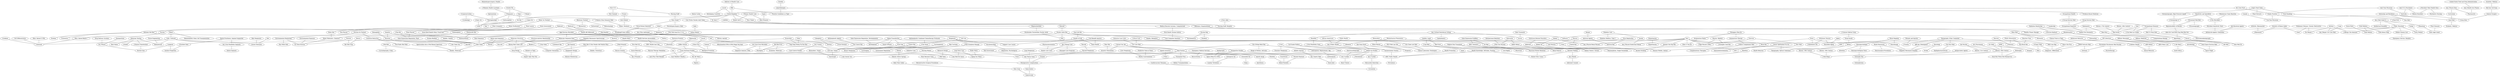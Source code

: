 strict graph layer1 {
	graph [name=layer1];
	node [label="\N"];
	166	[label=Switzerland,
		level=2,
		src_id=n891,
		weight=8.653449058532715];
	817	[label="Krankenpfl Soins Infirm",
		src_id=n4181,
		weight=7.259677410125732];
	166 -- 817	[level=2,
		weight=1969.0];
	128	[label=Internet,
		level=2,
		src_id=n136,
		weight=9.254623413085938];
	344	[label="Nucleic Acids Res",
		level=2,
		src_id=n2250,
		weight=7.999703407287598];
	128 -- 344	[level=2,
		weight=3840.0];
	579	[label="Am J Pharm Educ",
		src_id=n4687,
		weight=7.5195512771606445];
	1309	[label=Curriculum,
		src_id=n246,
		weight=6.981122016906738];
	579 -- 1309	[level=2,
		weight=936.0];
	149	[label=Pharmacists,
		level=2,
		src_id=n631,
		weight=8.858678817749023];
	579 -- 149	[level=2,
		weight=375.0];
	56	[label="Molecular Structure",
		level=1,
		src_id=n78,
		weight=11.206974029541016];
	877	[label="Bioorg Med Chem Lett",
		src_id=n2395,
		weight=7.259677410125732];
	56 -- 877	[level=2,
		weight=6426.0];
	162	[label="Org Lett",
		level=2,
		src_id=n1395,
		weight=8.858678817749023];
	56 -- 162	[level=2,
		weight=11060.0];
	1364	[label="J Am Chem Soc",
		src_id=n1688,
		weight=6.981122016906738];
	56 -- 1364	[level=1,
		weight=5626.0];
	2356	[label="J Org Chem",
		src_id=n1045,
		weight=6.676303386688232];
	56 -- 2356	[level=2,
		weight=7872.0];
	768	[label="Br J Gen Pract",
		src_id=n5610,
		weight=7.259677410125732];
	9	[label="United Kingdom",
		level=1,
		src_id=n30,
		weight=18.42411231994629];
	768 -- 9	[level=1,
		weight=1354.0];
	150	[label="Family Practice",
		level=2,
		src_id=n581,
		weight=8.858678817749023];
	768 -- 150	[level=1,
		weight=1886.0];
	6	[label="History, 19th Century",
		level=1,
		src_id=n13,
		weight=19.803306579589844];
	856	[label="J Med Biogr",
		src_id=n2947,
		weight=7.259677410125732];
	6 -- 856	[level=1,
		weight=672.0];
	260	[label="Wounds and Injuries",
		level=2,
		src_id=n363,
		weight=8.224958419799805];
	678	[label="J Trauma",
		src_id=n9483,
		weight=7.259677410125732];
	260 -- 678	[level=2,
		weight=1273.0];
	176	[label="Sensitivity and Specificity",
		level=2,
		src_id=n35,
		weight=8.653449058532715];
	1092	[label="J Clin Microbiol",
		src_id=n6318,
		weight=6.981122016906738];
	176 -- 1092	[level=1,
		weight=3916.0];
	271	[label="J Chromatogr A",
		level=2,
		src_id=n1821,
		weight=8.224958419799805];
	176 -- 271	[level=1,
		weight=3128.0];
	172	[label="Am J Orthod Dentofacial Orthop",
		level=2,
		src_id=n5558,
		weight=8.653449058532715];
	177	[label=Mandible,
		level=2,
		src_id=n327,
		weight=8.653449058532715];
	172 -- 177	[level=2,
		weight=937.0];
	3202	[label=Incisor,
		src_id=n611,
		weight=6.330445289611816];
	172 -- 3202	[level=2,
		weight=705.0];
	196	[label=Cephalometry,
		level=2,
		src_id=n824,
		weight=8.442500114440918];
	172 -- 196	[level=2,
		weight=1424.0];
	1908	[label="Radiation Monitoring",
		src_id=n4452,
		weight=6.676303386688232];
	274	[label="Radiat Prot Dosimetry",
		level=2,
		src_id=n1720,
		weight=8.224958419799805];
	1908 -- 274	[level=2,
		weight=2543.0];
	272	[label="J Environ Radioact",
		level=2,
		src_id=n1745,
		weight=8.224958419799805];
	1908 -- 272	[level=2,
		weight=1873.0];
	1201	[label=Motivation,
		src_id=n409,
		weight=6.981122016906738];
	779	[label="J Pers Soc Psychol",
		src_id=n5342,
		weight=7.259677410125732];
	1201 -- 779	[level=2,
		weight=473.0];
	1007	[label="Addict Behav",
		src_id=n8205,
		weight=6.981122016906738];
	1201 -- 1007	[level=2,
		weight=659.0];
	336	[label="J Med Primatol",
		level=2,
		src_id=n2774,
		weight=7.999703407287598];
	4564	[label="Macaca mulatta",
		src_id=n10367,
		weight=6.330445289611816];
	336 -- 4564	[level=2,
		weight=293.0];
	214	[label=Nanoparticles,
		level=2,
		src_id=n243,
		weight=8.442500114440918];
	155	[label="Int J Pharm",
		level=2,
		src_id=n3554,
		weight=8.858678817749023];
	214 -- 155	[level=2,
		weight=1861.0];
	197	[label="Polymerase Chain Reaction",
		level=2,
		src_id=n74,
		weight=8.442500114440918];
	197 -- 1092	[level=2,
		weight=3708.0];
	470	[label=Bioinformatics,
		src_id=n1882,
		weight=7.765247344970703];
	122	[label="Computational Biology",
		level=2,
		src_id=n211,
		weight=9.254623413085938];
	470 -- 122	[level=2,
		weight=3253.0];
	480	[label=Software,
		src_id=n131,
		weight=7.765247344970703];
	470 -- 480	[level=1,
		weight=7195.0];
	16	[label=Algorithms,
		level=1,
		src_id=n40,
		weight=16.603057861328125];
	470 -- 16	[level=1,
		weight=6236.0];
	193	[label="Interpersonal Relations",
		level=2,
		src_id=n101,
		weight=8.653449058532715];
	193 -- 779	[level=2,
		weight=667.0];
	294	[label="Nursing Homes",
		src_id=n628,
		weight=7.999703407287598];
	531	[label="J Am Geriatr Soc",
		src_id=n7243,
		weight=7.5195512771606445];
	294 -- 531	[level=2,
		weight=798.0];
	1654	[label="J Am Med Dir Assoc",
		src_id=n6826,
		weight=6.676303386688232];
	294 -- 1654	[level=2,
		weight=1276.0];
	114	[label="Int J Syst Evol Microbiol",
		level=2,
		src_id=n1140,
		weight=9.44636344909668];
	717	[label="Sequence Analysis, DNA",
		src_id=n75,
		weight=7.259677410125732];
	114 -- 717	[level=2,
		weight=7631.0];
	29	[label=Phylogeny,
		level=1,
		src_id=n36,
		weight=13.535272598266602];
	114 -- 29	[level=2,
		weight=9399.0];
	107	[label="Intensive Care Units",
		level=2,
		src_id=n510,
		weight=9.44636344909668];
	242	[label="Crit Care Med",
		level=2,
		src_id=n6241,
		weight=8.224958419799805];
	107 -- 242	[level=2,
		weight=3295.0];
	189	[label=Depression,
		level=2,
		src_id=n150,
		weight=8.653449058532715];
	377	[label="J Affect Disord",
		src_id=n8243,
		weight=7.765247344970703];
	189 -- 377	[level=2,
		weight=1987.0];
	795	[label="Am Psychol",
		src_id=n4683,
		weight=7.259677410125732];
	132	[label="History, 21st Century",
		level=2,
		src_id=n53,
		weight=9.058882713317871];
	795 -- 132	[level=2,
		weight=481.0];
	1	[label="History, 20th Century",
		level=1,
		src_id=n4,
		weight=50.0];
	795 -- 1	[level=2,
		weight=624.0];
	186	[label="Structure-Activity Relationship",
		level=2,
		src_id=n186,
		weight=8.653449058532715];
	186 -- 877	[level=2,
		weight=11433.0];
	3061	[label=Coleoptera,
		src_id=n6750,
		weight=6.330445289611816];
	221	[label=Zootaxa,
		level=2,
		src_id=n2081,
		weight=8.442500114440918];
	3061 -- 221	[level=2,
		weight=1586.0];
	217	[label="J Econ Entomol",
		level=2,
		src_id=n2218,
		weight=8.442500114440918];
	3061 -- 217	[level=2,
		weight=901.0];
	862	[label=Chemosphere,
		src_id=n2775,
		weight=7.259677410125732];
	1971	[label=Soil,
		src_id=n396,
		weight=6.676303386688232];
	862 -- 1971	[level=1,
		weight=2307.0];
	99	[label="Water Pollutants, Chemical",
		level=1,
		src_id=n352,
		weight=9.634492874145508];
	862 -- 99	[level=1,
		weight=6519.0];
	2950	[label="Int J Cancer",
		src_id=n7225,
		weight=6.330445289611816];
	171	[label="Case-Control Studies",
		level=2,
		src_id=n61,
		weight=8.653449058532715];
	2950 -- 171	[level=2,
		weight=1579.0];
	24	[label="Cell Line, Tumor",
		level=1,
		src_id=n32,
		weight=14.117291450500488];
	2950 -- 24	[level=2,
		weight=2170.0];
	266	[label=Herpes,
		level=2,
		src_id=n3002,
		weight=8.224958419799805];
	601	[label="Antiviral Agents",
		src_id=n385,
		weight=7.5195512771606445];
	266 -- 601	[level=2,
		weight=67.0];
	38	[label=Infant,
		level=1,
		src_id=n11,
		weight=12.939277648925781];
	236	[label=Vaccine,
		level=2,
		src_id=n7352,
		weight=8.224958419799805];
	38 -- 236	[level=1,
		weight=2754.0];
	3169	[label="Indian Pediatr",
		src_id=n6229,
		weight=6.330445289611816];
	38 -- 3169	[level=1,
		weight=1504.0];
	726	[label=Pediatrics,
		src_id=n7190,
		weight=7.259677410125732];
	38 -- 726	[level=1,
		weight=4976.0];
	246	[label="Plant Diseases",
		level=2,
		src_id=n556,
		weight=8.224958419799805];
	165	[label="Theor Appl Genet",
		level=2,
		src_id=n1043,
		weight=8.858678817749023];
	246 -- 165	[level=2,
		weight=1148.0];
	2568	[label=JAMA,
		src_id=n8973,
		weight=6.330445289611816];
	3078	[label=Risk,
		src_id=n6688,
		weight=6.330445289611816];
	2568 -- 3078	[level=1,
		weight=1474.0];
	2568 -- 1	[level=1,
		weight=865.0];
	919	[label="Environ Sci Technol",
		src_id=n1628,
		weight=7.259677410125732];
	904	[label="Oxidation-Reduction",
		src_id=n192,
		weight=7.259677410125732];
	919 -- 904	[level=1,
		weight=2786.0];
	79	[label="Environmental Monitoring",
		level=1,
		src_id=n155,
		weight=10.356795310974121];
	919 -- 79	[level=1,
		weight=5769.0];
	1473	[label=Lancet,
		src_id=n8915,
		weight=6.676303386688232];
	85	[label="Developing Countries",
		level=1,
		src_id=n151,
		weight=10.18026351928711];
	1473 -- 85	[level=1,
		weight=1715.0];
	1473 -- 9	[level=1,
		weight=2297.0];
	429	[label="Am J Med Genet A",
		src_id=n4002,
		weight=7.765247344970703];
	4	[label="Child, Preschool",
		level=1,
		src_id=n3,
		weight=27.205480575561523];
	429 -- 4	[level=2,
		weight=2304.0];
	195	[label="Intellectual Disability",
		level=2,
		src_id=n832,
		weight=8.442500114440918];
	429 -- 195	[level=2,
		weight=964.0];
	939	[label=Phenotype,
		src_id=n112,
		weight=7.259677410125732];
	429 -- 939	[level=2,
		weight=2482.0];
	254	[label="United States Food and Drug Administration",
		level=2,
		src_id=n438,
		weight=8.224958419799805];
	400	[label="Am J Health Syst Pharm",
		src_id=n6590,
		weight=7.765247344970703];
	254 -- 400	[level=2,
		weight=490.0];
	4320	[label="Dental Prosthesis, Implant-Supported",
		src_id=n1351,
		weight=6.330445289611816];
	328	[label="J Prosthet Dent",
		src_id=n3481,
		weight=7.999703407287598];
	4320 -- 328	[level=2,
		weight=742.0];
	1873	[label="Int J Oral Maxillofac Implants",
		src_id=n4799,
		weight=6.676303386688232];
	4320 -- 1873	[level=2,
		weight=834.0];
	138	[label="J AHIMA",
		level=2,
		src_id=n1802,
		weight=9.058882713317871];
	308	[label="Medical Records Systems, Computerized",
		level=2,
		src_id=n539,
		weight=7.999703407287598];
	138 -- 308	[level=2,
		weight=499.0];
	499	[label="Plast Reconstr Surg",
		src_id=n8890,
		weight=7.5195512771606445];
	32	[label="Postoperative Complications",
		level=1,
		src_id=n31,
		weight=13.23914909362793];
	499 -- 32	[level=2,
		weight=1942.0];
	119	[label="Reconstructive Surgical Procedures",
		level=2,
		src_id=n469,
		weight=9.254623413085938];
	499 -- 119	[level=2,
		weight=3389.0];
	142	[label=Ecosystem,
		level=2,
		src_id=n132,
		weight=9.058882713317871];
	142 -- 221	[level=2,
		weight=2665.0];
	928	[label="Ying Yong Sheng Tai Xue Bao",
		src_id=n1297,
		weight=7.259677410125732];
	142 -- 928	[level=1,
		weight=2855.0];
	1192	[label=Science,
		src_id=n4138,
		weight=6.981122016906738];
	142 -- 1192	[level=1,
		weight=2171.0];
	1043	[label="Virus Replication",
		src_id=n734,
		weight=6.981122016906738];
	2017	[label="Antiviral Res",
		src_id=n3584,
		weight=6.676303386688232];
	1043 -- 2017	[level=2,
		weight=989.0];
	213	[label="J Virol",
		level=2,
		src_id=n2750,
		weight=8.442500114440918];
	1043 -- 213	[level=2,
		weight=6058.0];
	49	[label="Antineoplastic Agents",
		level=1,
		src_id=n33,
		weight=12.171123504638672];
	2867	[label="Clin Cancer Res",
		src_id=n7537,
		weight=6.330445289611816];
	49 -- 2867	[level=1,
		weight=3135.0];
	2483	[label=Posture,
		src_id=n937,
		weight=6.330445289611816];
	239	[label="J Vestib Res",
		level=2,
		src_id=n6511,
		weight=8.224958419799805];
	2483 -- 239	[level=2,
		weight=105.0];
	401	[label="Gait Posture",
		src_id=n6564,
		weight=7.765247344970703];
	2483 -- 401	[level=2,
		weight=607.0];
	230	[label="Photosynth Res",
		level=2,
		src_id=n984,
		weight=8.224958419799805];
	2508	[label=Photosynthesis,
		src_id=n924,
		weight=6.330445289611816];
	230 -- 2508	[level=2,
		weight=800.0];
	174	[label="J Acoust Soc Am",
		level=2,
		src_id=n4155,
		weight=8.653449058532715];
	11	[label="Time Factors",
		level=1,
		src_id=n1,
		weight=17.26291275024414];
	174 -- 11	[level=2,
		weight=2936.0];
	2479	[label="Speech Acoustics",
		src_id=n9388,
		weight=6.330445289611816];
	174 -- 2479	[level=2,
		weight=1356.0];
	1534	[label="Acoustic Stimulation",
		src_id=n818,
		weight=6.676303386688232];
	174 -- 1534	[level=2,
		weight=2297.0];
	7	[label="HIV Infections",
		level=1,
		src_id=n60,
		weight=19.181428909301758];
	527	[label=AIDS,
		src_id=n7398,
		weight=7.5195512771606445];
	7 -- 527	[level=1,
		weight=7241.0];
	2727	[label="S Afr Med J",
		src_id=n8149,
		weight=6.330445289611816];
	7 -- 2727	[level=2,
		weight=639.0];
	397	[label="AIDS Behav",
		src_id=n6630,
		weight=7.765247344970703];
	7 -- 397	[level=2,
		weight=3147.0];
	261	[label="AIDS Policy Law",
		level=2,
		src_id=n3615,
		weight=8.224958419799805];
	7 -- 261	[level=2,
		weight=1835.0];
	1474	[label="N Engl J Med",
		src_id=n8906,
		weight=6.676303386688232];
	1474 -- 3078	[level=1,
		weight=823.0];
	15	[label="Diagnosis, Differential",
		level=1,
		src_id=n12,
		weight=16.735944747924805];
	1474 -- 15	[level=1,
		weight=1415.0];
	12	[label="Tomography, X-Ray Computed",
		level=1,
		src_id=n15,
		weight=16.868362426757812];
	416	[label="Clin Nucl Med",
		src_id=n5467,
		weight=7.765247344970703];
	12 -- 416	[level=1,
		weight=2274.0];
	1619	[label="AJR Am J Roentgenol",
		src_id=n7280,
		weight=6.676303386688232];
	12 -- 1619	[level=1,
		weight=4296.0];
	1544	[label="BMJ Case Rep",
		src_id=n7961,
		weight=6.676303386688232];
	12 -- 1544	[level=1,
		weight=3057.0];
	12 -- 678	[level=2,
		weight=868.0];
	253	[label="Dent Traumatol",
		level=2,
		src_id=n4494,
		weight=8.224958419799805];
	253 -- 3202	[level=2,
		weight=493.0];
	1269	[label=Medicaid,
		src_id=n302,
		weight=6.981122016906738];
	403	[label="Health Aff (Millwood)",
		src_id=n6406,
		weight=7.765247344970703];
	1269 -- 403	[level=1,
		weight=628.0];
	1308	[label="Issue Brief Health Policy Track Serv",
		src_id=n2476,
		weight=6.981122016906738];
	1269 -- 1308	[level=1,
		weight=242.0];
	1096	[label="Am J Phys Anthropol",
		src_id=n6277,
		weight=6.981122016906738];
	691	[label=Fossils,
		src_id=n900,
		weight=7.259677410125732];
	1096 -- 691	[level=2,
		weight=475.0];
	159	[label="History, Ancient",
		level=2,
		src_id=n244,
		weight=8.858678817749023];
	1096 -- 159	[level=2,
		weight=434.0];
	2	[label=Rats,
		level=1,
		src_id=n2,
		weight=43.341182708740234];
	492	[label="PLoS One",
		src_id=n9427,
		weight=7.5195512771606445];
	2 -- 492	[level=1,
		weight=9825.0];
	1089	[label=Hypertension,
		src_id=n6367,
		weight=6.981122016906738];
	2 -- 1089	[level=1,
		weight=1907.0];
	850	[label="Am J Physiol Renal Physiol",
		src_id=n3135,
		weight=7.259677410125732];
	2 -- 850	[level=1,
		weight=2203.0];
	3130	[label="Zhen Ci Yan Jiu",
		src_id=n6436,
		weight=6.330445289611816];
	2 -- 3130	[level=2,
		weight=573.0];
	707	[label="Alcohol Clin Exp Res",
		src_id=n8222,
		weight=7.259677410125732];
	2 -- 707	[level=1,
		weight=1091.0];
	415	[label="J Appl Physiol (1985)",
		src_id=n5539,
		weight=7.765247344970703];
	2 -- 415	[level=1,
		weight=1860.0];
	819	[label="Brain Res",
		src_id=n4149,
		weight=7.259677410125732];
	2 -- 819	[level=1,
		weight=9057.0];
	3575	[label="Am J Physiol Endocrinol Metab",
		src_id=n4470,
		weight=6.330445289611816];
	2 -- 3575	[level=1,
		weight=1639.0];
	317	[label="J Neurosci",
		src_id=n4188,
		weight=7.999703407287598];
	2 -- 317	[level=1,
		weight=8072.0];
	69	[label="Materials Testing",
		level=1,
		src_id=n218,
		weight=10.702925682067871];
	190	[label="Dent Mater",
		level=2,
		src_id=n1275,
		weight=8.653449058532715];
	69 -- 190	[level=2,
		weight=1965.0];
	665	[label="J Nanosci Nanotechnol",
		src_id=n1459,
		weight=7.5195512771606445];
	69 -- 665	[level=2,
		weight=2263.0];
	152	[label="J Endod",
		level=2,
		src_id=n4160,
		weight=8.858678817749023];
	69 -- 152	[level=2,
		weight=753.0];
	436	[label=Biomaterials,
		src_id=n3577,
		weight=7.765247344970703];
	69 -- 436	[level=1,
		weight=3037.0];
	1993	[label="Nurs N Z",
		src_id=n3764,
		weight=6.676303386688232];
	2075	[label="Nursing Staff",
		src_id=n310,
		weight=6.676303386688232];
	1993 -- 2075	[level=2,
		weight=522.0];
	362	[label="New Zealand",
		level=2,
		src_id=n1098,
		weight=7.999703407287598];
	1993 -- 362	[level=2,
		weight=2819.0];
	211	[label=Skin,
		level=2,
		src_id=n299,
		weight=8.442500114440918];
	562	[label="J Invest Dermatol",
		src_id=n5434,
		weight=7.5195512771606445];
	211 -- 562	[level=2,
		weight=1808.0];
	335	[label="J Hum Evol",
		src_id=n2777,
		weight=7.999703407287598];
	691 -- 335	[level=2,
		weight=1184.0];
	751	[label="Internship and Residency",
		src_id=n635,
		weight=7.259677410125732];
	255	[label="Acad Med",
		level=2,
		src_id=n4242,
		weight=8.224958419799805];
	751 -- 255	[level=2,
		weight=1379.0];
	3501	[label="Fam Med",
		src_id=n4771,
		weight=6.330445289611816];
	751 -- 3501	[level=2,
		weight=915.0];
	1727	[label="J Surg Educ",
		src_id=n6075,
		weight=6.676303386688232];
	751 -- 1727	[level=2,
		weight=1102.0];
	2867 -- 24	[level=1,
		weight=3793.0];
	164	[label="Muscle, Skeletal",
		level=2,
		src_id=n120,
		weight=8.858678817749023];
	164 -- 415	[level=2,
		weight=2960.0];
	205	[label="J Strength Cond Res",
		level=2,
		src_id=n4297,
		weight=8.442500114440918];
	164 -- 205	[level=2,
		weight=2004.0];
	191	[label="Surface Properties",
		level=2,
		src_id=n124,
		weight=8.653449058532715];
	328 -- 191	[level=2,
		weight=990.0];
	23	[label=France,
		level=1,
		src_id=n85,
		weight=14.260826110839844];
	3102	[label="Arch Pediatr",
		src_id=n6569,
		weight=6.330445289611816];
	23 -- 3102	[level=1,
		weight=1185.0];
	546	[label="Invest Ophthalmol Vis Sci",
		src_id=n6348,
		weight=7.5195512771606445];
	430	[label="Tomography, Optical Coherence",
		src_id=n395,
		weight=7.765247344970703];
	546 -- 430	[level=1,
		weight=2093.0];
	59	[label="Disease Models, Animal",
		level=1,
		src_id=n23,
		weight=11.206974029541016];
	546 -- 59	[level=1,
		weight=2308.0];
	2390	[label="Orv Hetil",
		src_id=n9908,
		weight=6.330445289611816];
	182	[label=Hungary,
		level=2,
		src_id=n2567,
		weight=8.653449058532715];
	2390 -- 182	[level=2,
		weight=2258.0];
	2390 -- 1	[level=2,
		weight=742.0];
	601 -- 2017	[level=2,
		weight=1668.0];
	347	[label="Plant Leaves",
		src_id=n219,
		weight=7.999703407287598];
	366	[label="Plant Physiol",
		src_id=n1048,
		weight=7.999703407287598];
	347 -- 366	[level=2,
		weight=1761.0];
	229	[label="Tree Physiol",
		level=2,
		src_id=n987,
		weight=8.224958419799805];
	347 -- 229	[level=2,
		weight=1163.0];
	95	[label="Biomechanical Phenomena",
		level=1,
		src_id=n117,
		weight=9.819337844848633];
	563	[label="J Biomech",
		src_id=n5346,
		weight=7.5195512771606445];
	95 -- 563	[level=1,
		weight=3585.0];
	95 -- 401	[level=2,
		weight=2154.0];
	17	[label=Brain,
		level=1,
		src_id=n14,
		weight=16.469690322875977];
	402	[label=Neuroimage,
		src_id=n6542,
		weight=7.765247344970703];
	17 -- 402	[level=1,
		weight=6791.0];
	17 -- 819	[level=1,
		weight=3505.0];
	553	[label="J Alzheimers Dis",
		src_id=n5766,
		weight=7.5195512771606445];
	17 -- 553	[level=1,
		weight=1581.0];
	1000	[label="Nephrol Dial Transplant",
		src_id=n8321,
		weight=6.981122016906738];
	100	[label="Kidney Failure, Chronic",
		level=2,
		src_id=n328,
		weight=9.634492874145508];
	1000 -- 100	[level=1,
		weight=2967.0];
	62	[label="Renal Dialysis",
		level=1,
		src_id=n355,
		weight=11.040809631347656];
	1000 -- 62	[level=1,
		weight=2761.0];
	3099	[label="J Psychiatr Ment Health Nurs",
		src_id=n6586,
		weight=6.330445289611816];
	249	[label="Psychiatric Nursing",
		level=2,
		src_id=n5067,
		weight=8.224958419799805];
	3099 -- 249	[level=2,
		weight=860.0];
	36	[label="Mental Disorders",
		level=1,
		src_id=n66,
		weight=12.939277648925781];
	3099 -- 36	[level=2,
		weight=680.0];
	1004	[label="Psychother Psychosom Med Psychol",
		src_id=n8250,
		weight=6.981122016906738];
	256	[label=Psychotherapy,
		level=2,
		src_id=n424,
		weight=8.224958419799805];
	1004 -- 256	[level=2,
		weight=355.0];
	18	[label=Germany,
		level=1,
		src_id=n68,
		weight=15.795331001281738];
	1004 -- 18	[level=2,
		weight=415.0];
	233	[label=Thyroid,
		level=2,
		src_id=n8380,
		weight=8.224958419799805];
	1055	[label="Thyroid Neoplasms",
		src_id=n703,
		weight=6.981122016906738];
	233 -- 1055	[level=2,
		weight=1777.0];
	226	[label="Predictive Value of Tests",
		level=2,
		src_id=n146,
		weight=8.442500114440918];
	694	[label="World J Gastroenterol",
		src_id=n8731,
		weight=7.259677410125732];
	226 -- 694	[level=2,
		weight=1827.0];
	268	[label="Reaction Time",
		level=2,
		src_id=n216,
		weight=8.224958419799805];
	561	[label="Exp Brain Res",
		src_id=n5435,
		weight=7.5195512771606445];
	268 -- 561	[level=2,
		weight=1950.0];
	330	[label="Occupational Health",
		level=2,
		src_id=n329,
		weight=7.999703407287598];
	992	[label="J Occup Environ Med",
		src_id=n8466,
		weight=6.981122016906738];
	330 -- 992	[level=2,
		weight=784.0];
	904 -- 1364	[level=1,
		weight=2865.0];
	209	[label="Free Radic Biol Med",
		level=2,
		src_id=n3619,
		weight=8.442500114440918];
	904 -- 209	[level=2,
		weight=1960.0];
	577	[label="Ultrasound Med Biol",
		src_id=n4702,
		weight=7.5195512771606445];
	156	[label=Ultrasonography,
		level=2,
		src_id=n289,
		weight=8.858678817749023];
	577 -- 156	[level=2,
		weight=1794.0];
	102	[label="Reproducibility of Results",
		level=2,
		src_id=n21,
		weight=9.634492874145508];
	577 -- 102	[level=2,
		weight=1294.0];
	35	[label=China,
		level=1,
		src_id=n98,
		weight=12.939277648925781];
	35 -- 928	[level=1,
		weight=3774.0];
	979	[label=Cryopreservation,
		src_id=n875,
		weight=6.981122016906738];
	327	[label=Cryobiology,
		level=2,
		src_id=n3522,
		weight=7.999703407287598];
	979 -- 327	[level=2,
		weight=1231.0];
	137	[label=Theriogenology,
		level=2,
		src_id=n2258,
		weight=9.058882713317871];
	979 -- 137	[level=2,
		weight=1063.0];
	10	[label=Neoplasms,
		level=1,
		src_id=n18,
		weight=17.782978057861328];
	2697	[label="J Pain Symptom Manage",
		src_id=n8307,
		weight=6.330445289611816];
	10 -- 2697	[level=2,
		weight=1215.0];
	1593	[label=Psychooncology,
		src_id=n7487,
		weight=6.676303386688232];
	10 -- 1593	[level=2,
		weight=1445.0];
	2541	[label="Support Care Cancer",
		src_id=n9110,
		weight=6.330445289611816];
	10 -- 2541	[level=2,
		weight=2432.0];
	720	[label="J Clin Oncol",
		src_id=n7344,
		weight=7.259677410125732];
	10 -- 720	[level=1,
		weight=2542.0];
	442	[label="Photic Stimulation",
		src_id=n324,
		weight=7.765247344970703];
	442 -- 561	[level=2,
		weight=1976.0];
	442 -- 317	[level=2,
		weight=2919.0];
	313	[label="Flow Cytometry",
		level=2,
		src_id=n453,
		weight=7.999703407287598];
	434	[label="Methods Mol Biol",
		src_id=n3707,
		weight=7.765247344970703];
	313 -- 434	[level=2,
		weight=1794.0];
	296	[label="Dental Implants",
		level=2,
		src_id=n620,
		weight=7.999703407287598];
	1873 -- 296	[level=2,
		weight=1656.0];
	345	[label="MLO Med Lab Obs",
		level=2,
		src_id=n2204,
		weight=7.999703407287598];
	1211	[label="Clinical Laboratory Techniques",
		src_id=n3876,
		weight=6.981122016906738];
	345 -- 1211	[level=2,
		weight=198.0];
	111	[label=Medicare,
		level=2,
		src_id=n185,
		weight=9.44636344909668];
	111 -- 403	[level=2,
		weight=754.0];
	140	[label="Mod Healthc",
		level=2,
		src_id=n1709,
		weight=9.058882713317871];
	111 -- 140	[level=2,
		weight=855.0];
	77	[label=Hypertension,
		level=1,
		src_id=n181,
		weight=10.356795310974121];
	77 -- 1089	[level=1,
		weight=4303.0];
	340	[label="Magnetic Resonance Spectroscopy",
		src_id=n250,
		weight=7.999703407287598];
	275	[label="Carbohydr Res",
		level=2,
		src_id=n1684,
		weight=8.224958419799805];
	340 -- 275	[level=2,
		weight=1595.0];
	340 -- 2356	[level=2,
		weight=2879.0];
	198	[label="Health Services Accessibility",
		level=2,
		src_id=n71,
		weight=8.442500114440918];
	403 -- 198	[level=1,
		weight=710.0];
	163	[label="Health Policy",
		level=2,
		src_id=n125,
		weight=8.858678817749023];
	403 -- 163	[level=2,
		weight=630.0];
	167	[label="Cost-Benefit Analysis",
		level=2,
		src_id=n813,
		weight=8.653449058532715];
	1485	[label="Value Health",
		src_id=n8732,
		weight=6.676303386688232];
	167 -- 1485	[level=2,
		weight=886.0];
	572	[label=Pharmacoeconomics,
		src_id=n4865,
		weight=7.5195512771606445];
	167 -- 572	[level=2,
		weight=1061.0];
	468	[label=Langmuir,
		src_id=n1899,
		weight=7.765247344970703];
	468 -- 191	[level=2,
		weight=5512.0];
	879	[label="Particle Size",
		src_id=n239,
		weight=7.259677410125732];
	468 -- 879	[level=2,
		weight=2523.0];
	970	[label="J Oral Maxillofac Surg",
		src_id=n9031,
		weight=6.981122016906738];
	177 -- 970	[level=2,
		weight=1307.0];
	231	[label="Athletic Injuries",
		level=2,
		src_id=n961,
		weight=8.224958419799805];
	1623	[label="Am J Sports Med",
		src_id=n7263,
		weight=6.676303386688232];
	231 -- 1623	[level=2,
		weight=980.0];
	265	[label="Social Work",
		level=2,
		src_id=n3088,
		weight=8.224958419799805];
	1798	[label="Child Welfare",
		src_id=n5399,
		weight=6.676303386688232];
	265 -- 1798	[level=2,
		weight=214.0];
	406	[label="Health Knowledge, Attitudes, Practice",
		src_id=n62,
		weight=7.765247344970703];
	522	[label="BMC Public Health",
		src_id=n7819,
		weight=7.5195512771606445];
	406 -- 522	[level=2,
		weight=1144.0];
	240	[label="Patient Educ Couns",
		level=2,
		src_id=n6414,
		weight=8.224958419799805];
	406 -- 240	[level=2,
		weight=1052.0];
	109	[label="Critical Care",
		level=2,
		src_id=n402,
		weight=9.44636344909668];
	109 -- 242	[level=2,
		weight=2334.0];
	168	[label=Politics,
		level=2,
		src_id=n76,
		weight=8.653449058532715];
	140 -- 168	[level=2,
		weight=1109.0];
	68	[label="Biological Evolution",
		level=1,
		src_id=n111,
		weight=10.872832298278809];
	335 -- 68	[level=2,
		weight=638.0];
	120	[label="Liability, Legal",
		level=2,
		src_id=n344,
		weight=9.254623413085938];
	615	[label="Med Econ",
		src_id=n3443,
		weight=7.5195512771606445];
	120 -- 615	[level=2,
		weight=246.0];
	3798	[label="J Leg Med",
		src_id=n3570,
		weight=6.330445289611816];
	120 -- 3798	[level=2,
		weight=55.0];
	61	[label=Biomarkers,
		level=1,
		src_id=n41,
		weight=11.040809631347656];
	1579	[label="Clin Chem Lab Med",
		src_id=n7611,
		weight=6.676303386688232];
	61 -- 1579	[level=2,
		weight=733.0];
	1094	[label="Nihon Rinsho",
		src_id=n6303,
		weight=6.981122016906738];
	61 -- 1094	[level=1,
		weight=1347.0];
	3338	[label=Carcinogenesis,
		src_id=n5497,
		weight=6.330445289611816];
	3338 -- 24	[level=1,
		weight=1021.0];
	2074	[label=Carcinogens,
		src_id=n3103,
		weight=6.676303386688232];
	3338 -- 2074	[level=1,
		weight=511.0];
	65	[label="Substance-Related Disorders",
		level=1,
		src_id=n203,
		weight=10.872832298278809];
	1456	[label=Addiction,
		src_id=n9111,
		weight=6.676303386688232];
	65 -- 1456	[level=1,
		weight=1296.0];
	1617	[label="Minn Med",
		src_id=n7304,
		weight=6.676303386688232];
	2348	[label=Minnesota,
		src_id=n10589,
		weight=6.676303386688232];
	1617 -- 2348	[level=2,
		weight=2139.0];
	215	[label=Forecasting,
		level=2,
		src_id=n238,
		weight=8.442500114440918];
	1617 -- 215	[level=2,
		weight=306.0];
	1276	[label="Brain Mapping",
		src_id=n295,
		weight=6.981122016906738];
	1276 -- 402	[level=1,
		weight=6472.0];
	1140	[label=Neuropsychologia,
		src_id=n5351,
		weight=6.981122016906738];
	1276 -- 1140	[level=1,
		weight=1847.0];
	5	[label="Signal Transduction",
		level=1,
		src_id=n9,
		weight=23.733434677124023];
	5 -- 492	[level=1,
		weight=10614.0];
	220	[label="Small GTPases",
		level=2,
		src_id=n2146,
		weight=8.442500114440918];
	5 -- 220	[level=2,
		weight=100.0];
	1723	[label="Sci Rep",
		src_id=n6131,
		weight=6.676303386688232];
	5 -- 1723	[level=1,
		weight=4485.0];
	110	[label="J Biol Chem",
		level=2,
		src_id=n2216,
		weight=9.44636344909668];
	5 -- 110	[level=1,
		weight=11256.0];
	435	[label=Development,
		src_id=n3614,
		weight=7.765247344970703];
	5 -- 435	[level=2,
		weight=2903.0];
	3985	[label=Seasons,
		src_id=n273,
		weight=6.330445289611816];
	630	[label="Rev Biol Trop",
		src_id=n2808,
		weight=7.5195512771606445];
	3985 -- 630	[level=2,
		weight=560.0];
	631	[label="Sci Total Environ",
		src_id=n2776,
		weight=7.5195512771606445];
	3985 -- 631	[level=2,
		weight=1328.0];
	108	[label="Patents as Topic",
		level=2,
		src_id=n445,
		weight=9.44636344909668];
	4198	[label="Expert Opin Ther Pat",
		src_id=n1849,
		weight=6.330445289611816];
	108 -- 4198	[level=2,
		weight=1004.0];
	157	[label="Risk Assessment",
		level=2,
		src_id=n27,
		weight=8.858678817749023];
	389	[label="Ann Thorac Surg",
		src_id=n7096,
		weight=7.765247344970703];
	157 -- 389	[level=2,
		weight=2383.0];
	178	[label="Nurs Stand",
		level=2,
		src_id=n2919,
		weight=8.653449058532715];
	2075 -- 178	[level=2,
		weight=1233.0];
	117	[label=Mexico,
		level=2,
		src_id=n591,
		weight=9.254623413085938];
	117 -- 630	[level=2,
		weight=433.0];
	160	[label="Alzheimer Disease",
		level=2,
		src_id=n202,
		weight=8.858678817749023];
	1695	[label="Neurobiol Aging",
		src_id=n6384,
		weight=6.676303386688232];
	160 -- 1695	[level=1,
		weight=2013.0];
	160 -- 553	[level=1,
		weight=4120.0];
	244	[label=Sweden,
		level=2,
		src_id=n619,
		weight=8.224958419799805];
	1539	[label=Lakartidningen,
		src_id=n8076,
		weight=6.676303386688232];
	244 -- 1539	[level=2,
		weight=3845.0];
	1579 -- 1211	[level=2,
		weight=422.0];
	70	[label=Italy,
		level=1,
		src_id=n214,
		weight=10.702925682067871];
	3265	[label="G Ital Med Lav Ergon",
		src_id=n5745,
		weight=6.330445289611816];
	70 -- 3265	[level=1,
		weight=815.0];
	346	[label="Med Secoli",
		src_id=n2190,
		weight=7.999703407287598];
	70 -- 346	[level=1,
		weight=267.0];
	47	[label=Aging,
		level=1,
		src_id=n160,
		weight=12.327047348022461];
	47 -- 1695	[level=1,
		weight=1801.0];
	498	[label="J Urol",
		src_id=n8942,
		weight=7.5195512771606445];
	13	[label="Follow-Up Studies",
		level=1,
		src_id=n8,
		weight=16.735944747924805];
	498 -- 13	[level=1,
		weight=2081.0];
	37	[label="Prostatic Neoplasms",
		level=1,
		src_id=n206,
		weight=12.939277648925781];
	498 -- 37	[level=1,
		weight=3760.0];
	582	[label="J Nurs Adm",
		src_id=n4642,
		weight=7.5195512771606445];
	112	[label=Leadership,
		level=2,
		src_id=n182,
		weight=9.44636344909668];
	582 -- 112	[level=2,
		weight=616.0];
	918	[label="Nursing Staff, Hospital",
		src_id=n164,
		weight=7.259677410125732];
	582 -- 918	[level=2,
		weight=873.0];
	158	[label="Dental Caries",
		level=2,
		src_id=n268,
		weight=8.858678817749023];
	293	[label="Br Dent J",
		src_id=n6329,
		weight=7.999703407287598];
	158 -- 293	[level=2,
		weight=516.0];
	31	[label=Prognosis,
		level=1,
		src_id=n10,
		weight=13.38766098022461];
	1094 -- 31	[level=1,
		weight=1667.0];
	28	[label=Japan,
		level=1,
		src_id=n93,
		weight=13.827909469604492];
	1094 -- 28	[level=1,
		weight=1327.0];
	4079	[label="Mol Biol Evol",
		src_id=n2345,
		weight=6.330445289611816];
	342	[label="Evolution, Molecular",
		level=2,
		src_id=n232,
		weight=7.999703407287598];
	4079 -- 342	[level=2,
		weight=3149.0];
	4079 -- 29	[level=2,
		weight=2643.0];
	2386	[label=Surgery,
		src_id=n9915,
		weight=6.330445289611816];
	1055 -- 2386	[level=2,
		weight=440.0];
	22	[label="Anti-Bacterial Agents",
		level=1,
		src_id=n46,
		weight=14.4036226272583];
	309	[label="Antimicrob Agents Chemother",
		src_id=n5371,
		weight=7.999703407287598];
	22 -- 309	[level=1,
		weight=6851.0];
	170	[label="Protein Binding",
		level=2,
		src_id=n65,
		weight=8.653449058532715];
	170 -- 110	[level=2,
		weight=18283.0];
	86	[label="Women&apos;&apos;s Health",
		level=1,
		src_id=n96,
		weight=10.001180648803711];
	2802	[label="J Womens Health (Larchmt)",
		src_id=n7857,
		weight=6.330445289611816];
	86 -- 2802	[level=1,
		weight=882.0];
	46	[label=Spain,
		level=1,
		src_id=n167,
		weight=12.327047348022461];
	2450	[label="Aten Primaria",
		src_id=n9558,
		weight=6.330445289611816];
	46 -- 2450	[level=1,
		weight=1324.0];
	74	[label=Obesity,
		level=1,
		src_id=n86,
		weight=10.356795310974121];
	1017	[label="Obesity (Silver Spring)",
		src_id=n7897,
		weight=6.981122016906738];
	74 -- 1017	[level=1,
		weight=3081.0];
	3167	[label="Aust Fam Physician",
		src_id=n6237,
		weight=6.330445289611816];
	43	[label=Australia,
		level=1,
		src_id=n173,
		weight=12.481775283813477];
	3167 -- 43	[level=1,
		weight=1585.0];
	3167 -- 150	[level=1,
		weight=1248.0];
	141	[label="Bioresour Technol",
		level=2,
		src_id=n1333,
		weight=9.058882713317871];
	93	[label=Biotechnology,
		level=1,
		src_id=n314,
		weight=9.819337844848633];
	141 -- 93	[level=1,
		weight=2642.0];
	735	[label=Bioreactors,
		src_id=n686,
		weight=7.259677410125732];
	141 -- 735	[level=1,
		weight=4829.0];
	306	[label="African Americans",
		level=2,
		src_id=n548,
		weight=7.999703407287598];
	1477	[label="Am J Public Health",
		src_id=n8885,
		weight=6.676303386688232];
	306 -- 1477	[level=2,
		weight=619.0];
	924	[label="Microbial Sensitivity Tests",
		src_id=n142,
		weight=7.259677410125732];
	1092 -- 924	[level=1,
		weight=2479.0];
	1006	[label="Child Abuse Negl",
		src_id=n8225,
		weight=6.981122016906738];
	4 -- 1006	[level=2,
		weight=929.0];
	1085	[label="Pediatr Emerg Care",
		src_id=n6435,
		weight=6.981122016906738];
	4 -- 1085	[level=1,
		weight=1694.0];
	4 -- 726	[level=1,
		weight=5029.0];
	710	[label="J Allergy Clin Immunol",
		src_id=n8051,
		weight=7.259677410125732];
	4 -- 710	[level=1,
		weight=1454.0];
	3152	[label="Turk J Pediatr",
		src_id=n6301,
		weight=6.330445289611816];
	4 -- 3152	[level=2,
		weight=680.0];
	202	[label="J Cataract Refract Surg",
		level=2,
		src_id=n5550,
		weight=8.442500114440918];
	25	[label="Visual Acuity",
		level=1,
		src_id=n220,
		weight=14.117291450500488];
	202 -- 25	[level=2,
		weight=3175.0];
	1191	[label="HIV-1",
		src_id=n415,
		weight=6.981122016906738];
	527 -- 1191	[level=1,
		weight=3197.0];
	3	[label=Pregnancy,
		level=1,
		src_id=n5,
		weight=27.74875831604004];
	2802 -- 3	[level=1,
		weight=644.0];
	144	[label=Physicians,
		level=2,
		src_id=n92,
		weight=8.858678817749023];
	615 -- 144	[level=2,
		weight=551.0];
	474	[label="Physician-Patient Relations",
		src_id=n154,
		weight=7.765247344970703];
	615 -- 474	[level=2,
		weight=589.0];
	1592	[label="Occup Environ Med",
		src_id=n7509,
		weight=6.676303386688232];
	82	[label="Occupational Exposure",
		level=1,
		src_id=n283,
		weight=10.18026351928711];
	1592 -- 82	[level=1,
		weight=1470.0];
	569	[label="Occupational Diseases",
		src_id=n499,
		weight=7.5195512771606445];
	1592 -- 569	[level=1,
		weight=1376.0];
	270	[label="Spectrochim Acta A Mol Biomol Spectrosc",
		level=2,
		src_id=n1854,
		weight=8.224958419799805];
	30	[label="Models, Molecular",
		level=1,
		src_id=n42,
		weight=13.38766098022461];
	270 -- 30	[level=2,
		weight=2651.0];
	263	[label="J Agric Food Chem",
		level=2,
		src_id=n3473,
		weight=8.224958419799805];
	64	[label="Plant Extracts",
		level=1,
		src_id=n140,
		weight=11.040809631347656];
	263 -- 64	[level=1,
		weight=3441.0];
	125	[label="Chromatography, High Pressure Liquid",
		level=2,
		src_id=n176,
		weight=9.254623413085938];
	263 -- 125	[level=1,
		weight=3562.0];
	234	[label="Food Handling",
		level=2,
		src_id=n777,
		weight=8.224958419799805];
	263 -- 234	[level=2,
		weight=1790.0];
	492 -- 11	[level=1,
		weight=9082.0];
	492 -- 24	[level=1,
		weight=9900.0];
	492 -- 29	[level=1,
		weight=9151.0];
	331	[label=Kidney,
		src_id=n321,
		weight=7.999703407287598];
	1711	[label="Kidney Int",
		src_id=n6235,
		weight=6.676303386688232];
	331 -- 1711	[level=1,
		weight=2208.0];
	331 -- 850	[level=1,
		weight=2245.0];
	124	[label="Drug Design",
		level=2,
		src_id=n179,
		weight=9.254623413085938];
	877 -- 124	[level=2,
		weight=3833.0];
	67	[label=Exercise,
		level=1,
		src_id=n139,
		weight=10.872832298278809];
	2579	[label="Prev Med",
		src_id=n8917,
		weight=6.330445289611816];
	67 -- 2579	[level=2,
		weight=908.0];
	67 -- 415	[level=1,
		weight=1953.0];
	992 -- 82	[level=2,
		weight=1006.0];
	44	[label="History, 18th Century",
		level=1,
		src_id=n43,
		weight=12.327047348022461];
	44 -- 856	[level=1,
		weight=209.0];
	124 -- 4198	[level=2,
		weight=671.0];
	463	[label="Body Mass Index",
		src_id=n199,
		weight=7.765247344970703];
	1017 -- 463	[level=1,
		weight=1807.0];
	105	[label="Lung Neoplasms",
		level=2,
		src_id=n90,
		weight=9.44636344909668];
	105 -- 389	[level=2,
		weight=2136.0];
	14	[label="Molecular Sequence Data",
		level=1,
		src_id=n16,
		weight=16.735944747924805];
	366 -- 14	[level=2,
		weight=2374.0];
	175	[label="Gene Expression Regulation, Plant",
		level=2,
		src_id=n412,
		weight=8.653449058532715];
	366 -- 175	[level=2,
		weight=3977.0];
	970 -- 13	[level=2,
		weight=1308.0];
	201	[label="Osteoporos Int",
		level=2,
		src_id=n5623,
		weight=8.442500114440918];
	1027	[label="Lumbar Vertebrae",
		src_id=n766,
		weight=6.981122016906738];
	201 -- 1027	[level=2,
		weight=971.0];
	264	[label="Health Behavior",
		level=2,
		src_id=n340,
		weight=8.224958419799805];
	2579 -- 264	[level=2,
		weight=653.0];
	1971 -- 928	[level=1,
		weight=2728.0];
	1199	[label="Cancer Res",
		src_id=n4105,
		weight=6.981122016906738];
	1199 -- 24	[level=1,
		weight=6344.0];
	92	[label="Breast Neoplasms",
		level=1,
		src_id=n39,
		weight=9.819337844848633];
	1199 -- 92	[level=1,
		weight=2719.0];
	218	[label="J Dairy Sci",
		level=2,
		src_id=n2217,
		weight=8.442500114440918];
	48	[label=Cattle,
		level=1,
		src_id=n106,
		weight=12.327047348022461];
	218 -- 48	[level=2,
		weight=9659.0];
	599	[label="Rep Carcinog",
		src_id=n3977,
		weight=7.5195512771606445];
	54	[label="Government Regulation",
		level=1,
		src_id=n133,
		weight=11.534276962280273];
	599 -- 54	[level=1,
		weight=448.0];
	599 -- 2074	[level=1,
		weight=559.0];
	311	[label="Public Health",
		level=2,
		src_id=n49,
		weight=7.999703407287598];
	311 -- 1477	[level=2,
		weight=1469.0];
	995	[label="Qual Life Res",
		src_id=n8405,
		weight=6.981122016906738];
	301	[label="Quality of Life",
		level=2,
		src_id=n59,
		weight=7.999703407287598];
	995 -- 301	[level=2,
		weight=3318.0];
	448	[label=Psychometrics,
		src_id=n288,
		weight=7.765247344970703];
	995 -- 448	[level=2,
		weight=1191.0];
	173	[label="Severity of Illness Index",
		level=2,
		src_id=n47,
		weight=8.653449058532715];
	2460	[label="J Rheumatol",
		src_id=n9506,
		weight=6.330445289611816];
	173 -- 2460	[level=1,
		weight=1831.0];
	2749	[label=Chest,
		src_id=n8071,
		weight=6.330445289611816];
	173 -- 2749	[level=1,
		weight=1042.0];
	384	[label="Ann Surg Oncol",
		src_id=n7506,
		weight=7.765247344970703];
	384 -- 13	[level=1,
		weight=3484.0];
	384 -- 31	[level=1,
		weight=4582.0];
	251	[label="Tissue Engineering",
		level=2,
		src_id=n481,
		weight=8.224958419799805];
	251 -- 436	[level=2,
		weight=2252.0];
	183	[label="Liver Neoplasms",
		level=2,
		src_id=n236,
		weight=8.653449058532715];
	183 -- 694	[level=2,
		weight=2104.0];
	2582	[label="Aust N Z J Psychiatry",
		src_id=n8882,
		weight=6.330445289611816];
	2582 -- 43	[level=1,
		weight=715.0];
	2582 -- 36	[level=1,
		weight=820.0];
	730	[label="Knee Joint",
		src_id=n713,
		weight=7.259677410125732];
	1623 -- 730	[level=2,
		weight=1062.0];
	258	[label="Stud Health Technol Inform",
		level=2,
		src_id=n3706,
		weight=8.224958419799805];
	308 -- 258	[level=2,
		weight=1150.0];
	3160	[label="Ginekol Pol",
		src_id=n6257,
		weight=6.330445289611816];
	3160 -- 3	[level=1,
		weight=1738.0];
	45	[label=Poland,
		level=1,
		src_id=n348,
		weight=12.327047348022461];
	3160 -- 45	[level=1,
		weight=858.0];
	1532	[label="Clin Orthop Relat Res",
		src_id=n8201,
		weight=6.676303386688232];
	1532 -- 11	[level=2,
		weight=1743.0];
	781	[label="Arthroplasty, Replacement, Hip",
		src_id=n518,
		weight=7.259677410125732];
	1532 -- 781	[level=2,
		weight=1633.0];
	219	[label="Range of Motion, Articular",
		level=2,
		src_id=n221,
		weight=8.442500114440918];
	1532 -- 219	[level=2,
		weight=1170.0];
	262	[label="Gene Expression Regulation, Developmental",
		level=2,
		src_id=n351,
		weight=8.224958419799805];
	262 -- 435	[level=2,
		weight=3470.0];
	169	[label="Delivery of Health Care",
		level=2,
		src_id=n70,
		weight=8.653449058532715];
	702	[label=BMJ,
		src_id=n8348,
		weight=7.259677410125732];
	169 -- 702	[level=2,
		weight=1316.0];
	365	[label="Water Sci Technol",
		level=2,
		src_id=n1071,
		weight=7.999703407287598];
	1475	[label="Water Purification",
		src_id=n890,
		weight=6.676303386688232];
	365 -- 1475	[level=1,
		weight=3584.0];
	365 -- 735	[level=1,
		weight=2876.0];
	73	[label="Antineoplastic Combined Chemotherapy Protocols",
		level=1,
		src_id=n110,
		weight=10.530961036682129];
	73 -- 720	[level=1,
		weight=4193.0];
	26	[label=Canada,
		level=1,
		src_id=n170,
		weight=14.117291450500488];
	1807	[label="Can Fam Physician",
		src_id=n5335,
		weight=6.676303386688232];
	26 -- 1807	[level=1,
		weight=1441.0];
	2256	[label="Appl Environ Microbiol",
		src_id=n1695,
		weight=6.676303386688232];
	2256 -- 14	[level=1,
		weight=5271.0];
	89	[label=Bacteria,
		level=1,
		src_id=n134,
		weight=10.001180648803711];
	2256 -- 89	[level=1,
		weight=2327.0];
	3331	[label="Child Welfare",
		src_id=n553,
		weight=6.330445289611816];
	3331 -- 1006	[level=2,
		weight=413.0];
	3331 -- 1798	[level=2,
		weight=407.0];
	252	[label="Hear Res",
		level=2,
		src_id=n4741,
		weight=8.224958419799805];
	252 -- 1534	[level=2,
		weight=1487.0];
	13 -- 389	[level=1,
		weight=4385.0];
	1052	[label="Am J Cardiol",
		src_id=n7108,
		weight=6.981122016906738];
	13 -- 1052	[level=1,
		weight=3877.0];
	705	[label="Int J Cardiol",
		src_id=n8265,
		weight=7.259677410125732];
	13 -- 705	[level=1,
		weight=3606.0];
	241	[label="J Periodontol",
		level=2,
		src_id=n6374,
		weight=8.224958419799805];
	13 -- 241	[level=2,
		weight=756.0];
	292	[label=Retina,
		src_id=n6412,
		weight=7.999703407287598];
	25 -- 292	[level=1,
		weight=2735.0];
	238	[label="Transplant Proc",
		level=2,
		src_id=n7120,
		weight=8.224958419799805];
	11 -- 238	[level=1,
		weight=3391.0];
	516	[label="Thromb Haemost",
		src_id=n8211,
		weight=7.5195512771606445];
	11 -- 516	[level=2,
		weight=982.0];
	1552	[label=Trials,
		src_id=n7896,
		weight=6.676303386688232];
	11 -- 1552	[level=1,
		weight=2723.0];
	297	[label="Anesth Analg",
		src_id=n6198,
		weight=7.999703407287598];
	11 -- 297	[level=2,
		weight=1403.0];
	529	[label="Chronobiol Int",
		src_id=n7363,
		weight=7.5195512771606445];
	11 -- 529	[level=2,
		weight=625.0];
	11 -- 694	[level=2,
		weight=2365.0];
	123	[label=Electrocardiography,
		level=2,
		src_id=n184,
		weight=9.254623413085938];
	123 -- 705	[level=2,
		weight=2097.0];
	3805	[label="Proc Natl Acad Sci U S A",
		src_id=n3535,
		weight=6.330445289611816];
	20	[label="Models, Biological",
		level=1,
		src_id=n22,
		weight=15.107264518737793];
	3805 -- 20	[level=1,
		weight=4280.0];
	3805 -- 14	[level=1,
		weight=7764.0];
	400 -- 149	[level=2,
		weight=1412.0];
	289	[label="Obes Surg",
		src_id=n6516,
		weight=7.999703407287598];
	463 -- 289	[level=1,
		weight=1430.0];
	702 -- 9	[level=2,
		weight=9614.0];
	1062	[label="Practice Guidelines as Topic",
		src_id=n69,
		weight=6.981122016906738];
	702 -- 1062	[level=2,
		weight=1412.0];
	147	[label=Turkey,
		level=2,
		src_id=n710,
		weight=8.858678817749023];
	147 -- 3152	[level=2,
		weight=406.0];
	206	[label="Military Personnel",
		level=2,
		src_id=n408,
		weight=8.442500114440918];
	693	[label="Mil Med",
		src_id=n8910,
		weight=7.259677410125732];
	206 -- 693	[level=1,
		weight=3356.0];
	560	[label="Aviat Space Environ Med",
		src_id=n5444,
		weight=7.5195512771606445];
	206 -- 560	[level=1,
		weight=599.0];
	136	[label="J Anim Sci",
		level=2,
		src_id=n2313,
		weight=9.058882713317871];
	51	[label=Diet,
		level=1,
		src_id=n127,
		weight=12.171123504638672];
	136 -- 51	[level=1,
		weight=2813.0];
	136 -- 48	[level=1,
		weight=3825.0];
	82 -- 274	[level=1,
		weight=1261.0];
	146	[label="Palliative Care",
		level=2,
		src_id=n761,
		weight=8.858678817749023];
	2697 -- 146	[level=2,
		weight=1592.0];
	1480	[label="World Neurosurg",
		src_id=n8836,
		weight=6.676303386688232];
	106	[label="Neurosurgical Procedures",
		level=2,
		src_id=n645,
		weight=9.44636344909668];
	1480 -- 106	[level=2,
		weight=2277.0];
	8	[label="Magnetic Resonance Imaging",
		level=1,
		src_id=n19,
		weight=19.056072235107422];
	1480 -- 8	[level=2,
		weight=1664.0];
	76	[label=Radiopharmaceuticals,
		level=1,
		src_id=n598,
		weight=10.356795310974121];
	416 -- 76	[level=1,
		weight=3337.0];
	131	[label="Physical Therapy Modalities",
		level=2,
		src_id=n707,
		weight=9.058882713317871];
	1712	[label="Arch Phys Med Rehabil",
		src_id=n6230,
		weight=6.676303386688232];
	131 -- 1712	[level=2,
		weight=744.0];
	1367	[label="Biophys J",
		src_id=n1661,
		weight=6.981122016906738];
	118	[label="Computer Simulation",
		level=2,
		src_id=n48,
		weight=9.254623413085938];
	1367 -- 118	[level=1,
		weight=3080.0];
	1367 -- 30	[level=1,
		weight=3431.0];
	232	[label="Adaptation, Psychological",
		level=2,
		src_id=n84,
		weight=8.224958419799805];
	1593 -- 232	[level=2,
		weight=938.0];
	248	[label=Spermatozoa,
		level=2,
		src_id=n509,
		weight=8.224958419799805];
	248 -- 137	[level=2,
		weight=1374.0];
	129	[label=Cytokines,
		level=2,
		src_id=n135,
		weight=9.254623413085938];
	135	[label="J Immunol",
		level=2,
		src_id=n3435,
		weight=9.058882713317871];
	129 -- 135	[level=2,
		weight=3687.0];
	3083	[label="Military Medicine",
		src_id=n665,
		weight=6.330445289611816];
	3083 -- 693	[level=1,
		weight=1536.0];
	778	[label="Voen Med Zh",
		src_id=n5365,
		weight=7.259677410125732];
	3083 -- 778	[level=1,
		weight=1163.0];
	1156	[label="Med Tr Prom Ekol",
		src_id=n4899,
		weight=6.981122016906738];
	569 -- 1156	[level=1,
		weight=1247.0];
	569 -- 3265	[level=1,
		weight=710.0];
	50	[label=Dogs,
		level=1,
		src_id=n212,
		weight=12.171123504638672];
	337	[label="Vet Rec",
		src_id=n2771,
		weight=7.999703407287598];
	50 -- 337	[level=1,
		weight=2295.0];
	52	[label=India,
		level=1,
		src_id=n194,
		weight=11.855459213256836];
	52 -- 3169	[level=1,
		weight=1755.0];
	222	[label="Research Design",
		level=2,
		src_id=n204,
		weight=8.442500114440918];
	222 -- 1552	[level=1,
		weight=2702.0];
	2471	[label="BMJ Open",
		src_id=n9436,
		weight=6.330445289611816];
	222 -- 2471	[level=1,
		weight=1895.0];
	1832	[label="J Matern Fetal Neonatal Med",
		src_id=n5151,
		weight=6.676303386688232];
	3 -- 1832	[level=1,
		weight=5767.0];
	243	[label=Contraception,
		level=2,
		src_id=n6213,
		weight=8.224958419799805];
	3 -- 243	[level=2,
		weight=1355.0];
	3 -- 137	[level=1,
		weight=2161.0];
	121	[label="Antipsychotic Agents",
		level=2,
		src_id=n301,
		weight=9.254623413085938];
	414	[label="Schizophr Res",
		src_id=n5581,
		weight=7.765247344970703];
	121 -- 414	[level=2,
		weight=1340.0];
	9 -- 337	[level=1,
		weight=3974.0];
	9 -- 178	[level=1,
		weight=8344.0];
	352	[label="Health Serv J",
		level=2,
		src_id=n1754,
		weight=7.999703407287598];
	9 -- 352	[level=1,
		weight=6062.0];
	3660	[label="Nurs Times",
		src_id=n4146,
		weight=6.330445289611816];
	9 -- 3660	[level=2,
		weight=5445.0];
	9 -- 293	[level=2,
		weight=2233.0];
	154	[label=Russia,
		level=2,
		src_id=n369,
		weight=8.858678817749023];
	1156 -- 154	[level=1,
		weight=880.0];
	151	[label=Bioethics,
		level=2,
		src_id=n467,
		weight=8.858678817749023];
	181	[label="Am J Bioeth",
		level=2,
		src_id=n2598,
		weight=8.653449058532715];
	151 -- 181	[level=2,
		weight=386.0];
	695	[label=Radiometry,
		src_id=n873,
		weight=7.259677410125732];
	695 -- 274	[level=1,
		weight=2552.0];
	886	[label="Med Phys",
		src_id=n2261,
		weight=7.259677410125732];
	695 -- 886	[level=1,
		weight=2484.0];
	528	[label="Zhongguo Zhen Jiu",
		src_id=n7378,
		weight=7.5195512771606445];
	2367	[label="Acupuncture Points",
		src_id=n10215,
		weight=6.676303386688232];
	528 -- 2367	[level=2,
		weight=2119.0];
	1111	[label="Acupuncture Therapy",
		src_id=n5859,
		weight=6.981122016906738];
	528 -- 1111	[level=2,
		weight=2735.0];
	367	[label="Curr Protoc Nucleic Acid Chem",
		level=2,
		src_id=n1019,
		weight=7.999703407287598];
	2506	[label=Oligonucleotides,
		src_id=n9245,
		weight=6.330445289611816];
	367 -- 2506	[level=2,
		weight=93.0];
	725	[label="Psychol Rep",
		src_id=n7191,
		weight=7.259677410125732];
	184	[label=Students,
		level=2,
		src_id=n193,
		weight=8.653449058532715];
	725 -- 184	[level=2,
		weight=894.0];
	725 -- 448	[level=2,
		weight=856.0];
	1522	[label="Cad Saude Publica",
		src_id=n8349,
		weight=6.676303386688232];
	33	[label=Brazil,
		level=1,
		src_id=n227,
		weight=13.23914909362793];
	1522 -- 33	[level=1,
		weight=3854.0];
	40	[label="Socioeconomic Factors",
		level=1,
		src_id=n25,
		weight=12.635356903076172];
	1522 -- 40	[level=1,
		weight=1405.0];
	1192 -- 68	[level=1,
		weight=1807.0];
	1711 -- 100	[level=1,
		weight=1619.0];
	292 -- 430	[level=1,
		weight=2167.0];
	148	[label="South Africa",
		level=2,
		src_id=n677,
		weight=8.858678817749023];
	2727 -- 148	[level=2,
		weight=3245.0];
	91	[label="Bacterial Proteins",
		level=1,
		src_id=n82,
		weight=9.819337844848633];
	225	[label="J Bacteriol",
		level=2,
		src_id=n1642,
		weight=8.442500114440918];
	91 -- 225	[level=1,
		weight=7765.0];
	81	[label="Clinical Trials as Topic",
		level=1,
		src_id=n51,
		weight=10.18026351928711];
	1065	[label="MMW Fortschr Med",
		src_id=n6828,
		weight=6.981122016906738];
	81 -- 1065	[level=1,
		weight=830.0];
	301 -- 2541	[level=2,
		weight=1353.0];
	301 -- 1485	[level=2,
		weight=501.0];
	250	[label="Societies, Medical",
		level=2,
		src_id=n502,
		weight=8.224958419799805];
	1288	[label="Bull Am Coll Surg",
		src_id=n2831,
		weight=6.981122016906738];
	250 -- 1288	[level=2,
		weight=590.0];
	237	[label=Transfusion,
		level=2,
		src_id=n7222,
		weight=8.224958419799805];
	1346	[label="Blood Platelets",
		src_id=n1974,
		weight=6.981122016906738];
	237 -- 1346	[level=2,
		weight=834.0];
	94	[label="Primary Health Care",
		level=1,
		src_id=n162,
		weight=9.819337844848633];
	94 -- 2450	[level=1,
		weight=1171.0];
	94 -- 352	[level=1,
		weight=976.0];
	127	[label="Decision Making",
		level=2,
		src_id=n147,
		weight=9.254623413085938];
	127 -- 181	[level=2,
		weight=621.0];
	127 -- 240	[level=2,
		weight=672.0];
	1369	[label="J Mol Biol",
		src_id=n1641,
		weight=6.981122016906738];
	153	[label="Crystallography, X-Ray",
		level=2,
		src_id=n380,
		weight=8.858678817749023];
	1369 -- 153	[level=2,
		weight=3627.0];
	1369 -- 30	[level=2,
		weight=7079.0];
	238 -- 32	[level=1,
		weight=2897.0];
	207	[label="Kidney Transplantation",
		level=2,
		src_id=n384,
		weight=8.442500114440918];
	238 -- 207	[level=2,
		weight=7596.0];
	516 -- 1346	[level=2,
		weight=1065.0];
	1065 -- 18	[level=1,
		weight=3466.0];
	1065 -- 15	[level=1,
		weight=2544.0];
	709	[label=Neurology,
		src_id=n8142,
		weight=7.259677410125732];
	709 -- 8	[level=1,
		weight=4107.0];
	87	[label=Stroke,
		level=1,
		src_id=n161,
		weight=10.001180648803711];
	709 -- 87	[level=1,
		weight=1950.0];
	1285	[label="Am J Primatol",
		src_id=n2860,
		weight=6.981122016906738];
	4564 -- 1285	[level=2,
		weight=156.0];
	42	[label="Infant, Newborn",
		level=1,
		src_id=n20,
		weight=12.481775283813477];
	3102 -- 42	[level=1,
		weight=1883.0];
	1290	[label=Genetics,
		src_id=n2794,
		weight=6.981122016906738];
	83	[label=Mutation,
		level=1,
		src_id=n26,
		weight=10.18026351928711];
	1290 -- 83	[level=2,
		weight=2262.0];
	216	[label="Models, Genetic",
		level=2,
		src_id=n230,
		weight=8.442500114440918];
	1290 -- 216	[level=2,
		weight=2167.0];
	1619 -- 8	[level=1,
		weight=3153.0];
	2295	[label="Long-Term Care",
		src_id=n1348,
		weight=6.676303386688232];
	2295 -- 1654	[level=2,
		weight=418.0];
	3307	[label="J Aging Soc Policy",
		src_id=n5604,
		weight=6.330445289611816];
	2295 -- 3307	[level=2,
		weight=122.0];
	343	[label="Sexual Behavior",
		level=2,
		src_id=n229,
		weight=7.999703407287598];
	397 -- 343	[level=2,
		weight=1208.0];
	290	[label="J Voice",
		level=2,
		src_id=n6462,
		weight=7.999703407287598];
	2479 -- 290	[level=2,
		weight=844.0];
	614	[label="Mice, Inbred BALB C",
		src_id=n345,
		weight=7.5195512771606445];
	236 -- 614	[level=1,
		weight=2686.0];
	337 -- 48	[level=1,
		weight=2678.0];
	2571	[label="Mayo Clin Proc",
		src_id=n8956,
		weight=6.330445289611816];
	2348 -- 2571	[level=2,
		weight=328.0];
	98	[label="Pulmonary Disease, Chronic Obstructive",
		level=2,
		src_id=n379,
		weight=9.634492874145508];
	969	[label="Eur Respir J",
		src_id=n9061,
		weight=6.981122016906738];
	98 -- 969	[level=1,
		weight=1542.0];
	98 -- 2749	[level=1,
		weight=1333.0];
	125 -- 271	[level=1,
		weight=5952.0];
	867	[label="Proc Biol Sci",
		src_id=n2677,
		weight=7.259677410125732];
	368	[label="Social Behavior",
		level=2,
		src_id=n100,
		weight=7.999703407287598];
	867 -- 368	[level=2,
		weight=541.0];
	867 -- 68	[level=2,
		weight=1868.0];
	1544 -- 15	[level=1,
		weight=4796.0];
	389 -- 32	[level=1,
		weight=3826.0];
	58	[label="Emergency Service, Hospital",
		level=1,
		src_id=n387,
		weight=11.206974029541016];
	1085 -- 58	[level=1,
		weight=1544.0];
	422	[label="Cell Line",
		src_id=n45,
		weight=7.765247344970703];
	434 -- 422	[level=2,
		weight=2605.0];
	192	[label=Proteins,
		level=2,
		src_id=n119,
		weight=8.653449058532715];
	434 -- 192	[level=2,
		weight=2311.0];
	199	[label=Proteomics,
		level=2,
		src_id=n685,
		weight=8.442500114440918];
	434 -- 199	[level=2,
		weight=1742.0];
	378	[label="Diabetes Care",
		src_id=n8228,
		weight=7.765247344970703];
	34	[label="Diabetes Mellitus, Type 2",
		level=1,
		src_id=n137,
		weight=13.23914909362793];
	378 -- 34	[level=1,
		weight=4619.0];
	893	[label=Insulin,
		src_id=n222,
		weight=7.259677410125732];
	378 -- 893	[level=1,
		weight=1967.0];
	2571 -- 15	[level=2,
		weight=447.0];
	1309 -- 255	[level=2,
		weight=1786.0];
	187	[label="Drug Delivery Systems",
		level=2,
		src_id=n178,
		weight=8.653449058532715];
	187 -- 155	[level=2,
		weight=2340.0];
	200	[label="Students, Medical",
		level=2,
		src_id=n584,
		weight=8.442500114440918];
	255 -- 200	[level=2,
		weight=1439.0];
	188	[label="Mar Pollut Bull",
		level=2,
		src_id=n1638,
		weight=8.653449058532715];
	79 -- 188	[level=2,
		weight=5058.0];
	79 -- 631	[level=1,
		weight=8667.0];
	1020	[label="BMC Health Serv Res",
		src_id=n7830,
		weight=6.981122016906738];
	198 -- 1020	[level=1,
		weight=666.0];
	19	[label="Cross-Sectional Studies",
		level=1,
		src_id=n7,
		weight=15.658869743347168];
	1020 -- 19	[level=1,
		weight=1082.0];
	377 -- 19	[level=2,
		weight=1444.0];
	344 -- 480	[level=1,
		weight=3319.0];
	937	[label=DNA,
		src_id=n114,
		weight=7.259677410125732];
	344 -- 937	[level=2,
		weight=3831.0];
	203	[label="Base Sequence",
		level=2,
		src_id=n50,
		weight=8.442500114440918];
	344 -- 203	[level=1,
		weight=3635.0];
	853	[label="User-Computer Interface",
		src_id=n311,
		weight=7.259677410125732];
	344 -- 853	[level=2,
		weight=1886.0];
	2386 -- 32	[level=2,
		weight=847.0];
	307	[label=Hemoglobin,
		level=2,
		src_id=n5474,
		weight=7.999703407287598];
	307 -- 83	[level=2,
		weight=358.0];
	39	[label="Arthritis, Rheumatoid",
		level=1,
		src_id=n391,
		weight=12.787843704223633];
	39 -- 2460	[level=1,
		weight=2413.0];
	72	[label=Laparoscopy,
		level=1,
		src_id=n166,
		weight=10.702925682067871];
	289 -- 72	[level=1,
		weight=1982.0];
	71	[label="State Government",
		level=1,
		src_id=n175,
		weight=10.702925682067871];
	71 -- 1308	[level=1,
		weight=554.0];
	116	[label="Cell Differentiation",
		level=2,
		src_id=n64,
		weight=9.254623413085938];
	116 -- 135	[level=2,
		weight=4232.0];
	2367 -- 3130	[level=2,
		weight=701.0];
	2472	[label="Pan Afr Med J",
		src_id=n9435,
		weight=6.330445289611816];
	19 -- 2472	[level=2,
		weight=859.0];
	715	[label="East Mediterr Health J",
		src_id=n7570,
		weight=7.259677410125732];
	19 -- 715	[level=2,
		weight=630.0];
	19 -- 2471	[level=1,
		weight=2181.0];
	19 -- 1712	[level=2,
		weight=925.0];
	19 -- 531	[level=2,
		weight=1200.0];
	19 -- 522	[level=1,
		weight=3415.0];
	291	[label="J Arthroplasty",
		level=2,
		src_id=n6455,
		weight=7.999703407287598];
	781 -- 291	[level=2,
		weight=3846.0];
	63	[label=Asthma,
		level=1,
		src_id=n209,
		weight=11.040809631347656];
	2539	[label="Am J Respir Crit Care Med",
		src_id=n9117,
		weight=6.330445289611816];
	63 -- 2539	[level=2,
		weight=1684.0];
	63 -- 710	[level=1,
		weight=3307.0];
	63 -- 969	[level=1,
		weight=1496.0];
	1117	[label="General Surgery",
		src_id=n564,
		weight=6.981122016906738];
	1288 -- 1117	[level=2,
		weight=1034.0];
	104	[label="Opt Express",
		level=1,
		src_id=n1010,
		weight=9.634492874145508];
	130	[label="Equipment Design",
		level=2,
		src_id=n83,
		weight=9.058882713317871];
	104 -- 130	[level=2,
		weight=7485.0];
	104 -- 118	[level=1,
		weight=3644.0];
	1477 -- 40	[level=2,
		weight=1096.0];
	905	[label="Gene Expression Profiling",
		src_id=n188,
		weight=7.259677410125732];
	332	[label="BMC Genomics",
		src_id=n3156,
		weight=7.999703407287598];
	905 -- 332	[level=1,
		weight=3549.0];
	905 -- 1723	[level=1,
		weight=3106.0];
	665 -- 879	[level=2,
		weight=2271.0];
	496	[label="Surg Endosc",
		src_id=n9065,
		weight=7.5195512771606445];
	32 -- 496	[level=1,
		weight=2246.0];
	235	[label=Nigeria,
		level=2,
		src_id=n740,
		weight=8.224958419799805];
	2472 -- 235	[level=2,
		weight=390.0];
	924 -- 309	[level=1,
		weight=7457.0];
	1412	[label="J Exp Bot",
		src_id=n1082,
		weight=6.981122016906738];
	1412 -- 2508	[level=2,
		weight=851.0];
	1412 -- 175	[level=2,
		weight=2462.0];
	41	[label="Skin Neoplasms",
		level=1,
		src_id=n264,
		weight=12.481775283813477];
	41 -- 562	[level=1,
		weight=1557.0];
	53	[label="Cardiovascular Diseases",
		level=1,
		src_id=n72,
		weight=11.695592880249023];
	1476	[label=Circulation,
		src_id=n8896,
		weight=6.676303386688232];
	53 -- 1476	[level=1,
		weight=1819.0];
	88	[label="Myocardial Infarction",
		level=1,
		src_id=n157,
		weight=10.001180648803711];
	1052 -- 88	[level=1,
		weight=2412.0];
	475	[label="Phys Rev E Stat Nonlin Soft Matter Phys",
		src_id=n1478,
		weight=7.765247344970703];
	475 -- 118	[level=2,
		weight=4917.0];
	126	[label="Models, Statistical",
		level=2,
		src_id=n165,
		weight=9.254623413085938];
	475 -- 126	[level=2,
		weight=2375.0];
	88 -- 1476	[level=1,
		weight=2398.0];
	291 -- 730	[level=2,
		weight=1467.0];
	103	[label="Informed Consent",
		level=2,
		src_id=n143,
		weight=9.634492874145508];
	181 -- 103	[level=2,
		weight=627.0];
	271 -- 102	[level=1,
		weight=4994.0];
	299	[label="Adolescent Behavior",
		level=2,
		src_id=n601,
		weight=7.999703407287598];
	2888	[label="J Adolesc Health",
		src_id=n7459,
		weight=6.330445289611816];
	299 -- 2888	[level=2,
		weight=1317.0];
	194	[label=Iran,
		level=2,
		src_id=n850,
		weight=8.442500114440918];
	194 -- 715	[level=2,
		weight=555.0];
	27	[label="Prospective Studies",
		level=1,
		src_id=n6,
		weight=13.972993850708008];
	242 -- 27	[level=2,
		weight=2145.0];
	1832 -- 42	[level=1,
		weight=3273.0];
	204	[label=Anesthesia,
		level=2,
		src_id=n473,
		weight=8.442500114440918];
	297 -- 204	[level=2,
		weight=1041.0];
	20 -- 563	[level=1,
		weight=2580.0];
	2888 -- 343	[level=2,
		weight=571.0];
	2157	[label="Nurse-Patient Relations",
		src_id=n245,
		weight=6.676303386688232];
	178 -- 2157	[level=2,
		weight=767.0];
	57	[label="Nurse&apos;&apos;s Role",
		level=1,
		src_id=n58,
		weight=11.206974029541016];
	178 -- 57	[level=1,
		weight=1756.0];
	368 -- 1285	[level=2,
		weight=429.0];
	161	[label="Evidence-Based Medicine",
		level=2,
		src_id=n168,
		weight=8.858678817749023];
	1539 -- 161	[level=2,
		weight=700.0];
	1539 -- 1062	[level=2,
		weight=745.0];
	1453	[label="J Altern Complement Med",
		src_id=n9141,
		weight=6.676303386688232];
	1111 -- 1453	[level=2,
		weight=396.0];
	1203	[label="Annu Int Conf IEEE Eng Med Biol Soc",
		src_id=n4073,
		weight=6.981122016906738];
	102 -- 1203	[level=1,
		weight=3322.0];
	304	[label="Alcohol Drinking",
		src_id=n567,
		weight=7.999703407287598];
	707 -- 304	[level=1,
		weight=1999.0];
	179	[label="Amino Acid Sequence",
		level=2,
		src_id=n28,
		weight=8.653449058532715];
	179 -- 110	[level=2,
		weight=16234.0];
	210	[label=Toxicon,
		level=2,
		src_id=n3399,
		weight=8.442500114440918];
	179 -- 210	[level=2,
		weight=791.0];
	1384	[label="Nucleosides Nucleotides Nucleic Acids",
		src_id=n1398,
		weight=6.981122016906738];
	2506 -- 1384	[level=2,
		weight=296.0];
	269	[label="Complementary Therapies",
		level=2,
		src_id=n1933,
		weight=8.224958419799805];
	1453 -- 269	[level=2,
		weight=593.0];
	115	[label="History, 16th Century",
		level=2,
		src_id=n113,
		weight=9.44636344909668];
	115 -- 346	[level=2,
		weight=74.0];
	1531	[label=Blood,
		src_id=n8206,
		weight=6.676303386688232];
	133	[label="Hematopoietic Stem Cell Transplantation",
		level=2,
		src_id=n470,
		weight=9.058882713317871];
	1531 -- 133	[level=2,
		weight=1753.0];
	55	[label="Cells, Cultured",
		level=1,
		src_id=n17,
		weight=11.37143325805664];
	1531 -- 55	[level=2,
		weight=2964.0];
	422 -- 213	[level=1,
		weight=7591.0];
	422 -- 110	[level=1,
		weight=13738.0];
	565	[label=Oncotarget,
		src_id=n5275,
		weight=7.5195512771606445];
	24 -- 565	[level=2,
		weight=5897.0];
	185	[label="Efficiency, Organizational",
		level=2,
		src_id=n191,
		weight=8.653449058532715];
	352 -- 185	[level=2,
		weight=641.0];
	27 -- 705	[level=1,
		weight=2532.0];
	279	[label="Spine (Phila Pa 1976)",
		level=2,
		src_id=n8216,
		weight=7.999703407287598];
	27 -- 279	[level=1,
		weight=1623.0];
	283	[label=Resuscitation,
		src_id=n7147,
		weight=7.999703407287598];
	27 -- 283	[level=2,
		weight=872.0];
	150 -- 3501	[level=2,
		weight=1698.0];
	150 -- 1807	[level=1,
		weight=1710.0];
	1384 -- 937	[level=2,
		weight=387.0];
	227	[label="Mitochondrial DNA A DNA Mapp Seq Anal",
		level=2,
		src_id=n1230,
		weight=8.442500114440918];
	227 -- 717	[level=2,
		weight=1261.0];
	402 -- 8	[level=1,
		weight=8854.0];
	84	[label="Polymorphism, Single Nucleotide",
		level=1,
		src_id=n190,
		weight=10.18026351928711];
	332 -- 84	[level=1,
		weight=1445.0];
	257	[label=Sleep,
		level=2,
		src_id=n3874,
		weight=8.224958419799805];
	529 -- 257	[level=2,
		weight=666.0];
	212	[label=Lung,
		level=2,
		src_id=n287,
		weight=8.442500114440918];
	212 -- 2539	[level=2,
		weight=1498.0];
	14 -- 110	[level=1,
		weight=18024.0];
	14 -- 225	[level=1,
		weight=5745.0];
	258 -- 853	[level=2,
		weight=2408.0];
	3660 -- 918	[level=2,
		weight=758.0];
	1117 -- 1727	[level=2,
		weight=984.0];
	228	[label=Astrobiology,
		level=2,
		src_id=n1184,
		weight=8.442500114440918];
	75	[label="Space Flight",
		level=1,
		src_id=n615,
		weight=10.356795310974121];
	228 -- 75	[level=2,
		weight=156.0];
	154 -- 778	[level=1,
		weight=1185.0];
	145	[label="Biomarkers, Tumor",
		level=2,
		src_id=n81,
		weight=8.858678817749023];
	145 -- 565	[level=2,
		weight=2448.0];
	101	[label=Electroencephalography,
		level=1,
		src_id=n249,
		weight=9.634492874145508];
	1203 -- 101	[level=1,
		weight=2195.0];
	1203 -- 16	[level=1,
		weight=6812.0];
	139	[label="Biosens Bioelectron",
		level=2,
		src_id=n1782,
		weight=9.058882713317871];
	130 -- 139	[level=2,
		weight=4069.0];
	66	[label="Neuropsychological Tests",
		level=1,
		src_id=n174,
		weight=10.872832298278809];
	1140 -- 66	[level=1,
		weight=2078.0];
	223	[label=Attention,
		level=2,
		src_id=n189,
		weight=8.442500114440918];
	1140 -- 223	[level=2,
		weight=1062.0];
	247	[label="Emergency Medical Services",
		level=2,
		src_id=n512,
		weight=8.224958419799805];
	247 -- 283	[level=2,
		weight=1096.0];
	213 -- 1191	[level=1,
		weight=3461.0];
	203 -- 110	[level=1,
		weight=7847.0];
	155 -- 879	[level=2,
		weight=3035.0];
	1456 -- 304	[level=1,
		weight=1333.0];
	78	[label="Heart Failure",
		level=1,
		src_id=n156,
		weight=10.356795310974121];
	705 -- 78	[level=1,
		weight=2279.0];
	224	[label="J Food Prot",
		level=2,
		src_id=n1705,
		weight=8.442500114440918];
	234 -- 224	[level=2,
		weight=1735.0];
	1582	[label="Health Care Costs",
		src_id=n759,
		weight=6.676303386688232];
	572 -- 1582	[level=2,
		weight=368.0];
	893 -- 3575	[level=1,
		weight=1547.0];
	560 -- 75	[level=1,
		weight=354.0];
	83 -- 110	[level=1,
		weight=11136.0];
	286	[label=Amyloid,
		level=2,
		src_id=n6580,
		weight=7.999703407287598];
	83 -- 286	[level=2,
		weight=118.0];
	134	[label="Int J Psychoanal",
		level=2,
		src_id=n3439,
		weight=9.058882713317871];
	134 -- 1	[level=2,
		weight=240.0];
	2157 -- 817	[level=2,
		weight=768.0];
	1723 -- 59	[level=1,
		weight=4021.0];
	21	[label=Immunohistochemistry,
		level=1,
		src_id=n54,
		weight=14.4036226272583];
	819 -- 21	[level=1,
		weight=2278.0];
	55 -- 110	[level=1,
		weight=6893.0];
	55 -- 562	[level=1,
		weight=1380.0];
	55 -- 436	[level=1,
		weight=2679.0];
	55 -- 135	[level=1,
		weight=7324.0];
	1007 -- 304	[level=2,
		weight=1151.0];
	42 -- 726	[level=1,
		weight=4784.0];
	259	[label=Philosophy,
		level=2,
		src_id=n364,
		weight=8.224958419799805];
	4045	[label="Stud Hist Philos Biol Biomed Sci",
		src_id=n2475,
		weight=6.330445289611816];
	259 -- 4045	[level=2,
		weight=157.0];
	1399	[label="Water Res",
		src_id=n1231,
		weight=6.981122016906738];
	1475 -- 1399	[level=1,
		weight=3803.0];
	1399 -- 99	[level=1,
		weight=3240.0];
	208	[label="Civil Rights",
		level=2,
		src_id=n366,
		weight=8.442500114440918];
	3798 -- 208	[level=2,
		weight=26.0];
	886 -- 16	[level=1,
		weight=3297.0];
	137 -- 48	[level=1,
		weight=2265.0];
	2528	[label="Am J Manag Care",
		src_id=n9159,
		weight=6.330445289611816];
	2528 -- 1582	[level=2,
		weight=306.0];
	320	[label="Managed Care Programs",
		level=2,
		src_id=n399,
		weight=7.999703407287598];
	2528 -- 320	[level=2,
		weight=610.0];
	245	[label=Platelets,
		level=2,
		src_id=n5648,
		weight=8.224958419799805];
	245 -- 1346	[level=2,
		weight=1203.0];
	96	[label="History, 17th Century",
		level=1,
		src_id=n77,
		weight=9.634492874145508];
	96 -- 346	[level=1,
		weight=103.0];
	60	[label=Radiography,
		level=1,
		src_id=n91,
		weight=11.040809631347656];
	60 -- 279	[level=1,
		weight=2024.0];
	66 -- 414	[level=1,
		weight=1428.0];
	273	[label="Healthc Financ Manage",
		level=2,
		src_id=n1723,
		weight=8.224958419799805];
	185 -- 273	[level=2,
		weight=530.0];
	110 -- 30	[level=1,
		weight=8421.0];
	614 -- 135	[level=1,
		weight=4427.0];
	113	[label="Health Promotion",
		level=2,
		src_id=n149,
		weight=9.44636344909668];
	113 -- 522	[level=2,
		weight=1261.0];
	496 -- 72	[level=1,
		weight=5547.0];
	720 -- 92	[level=1,
		weight=3091.0];
	474 -- 240	[level=2,
		weight=1329.0];
	1364 -- 30	[level=1,
		weight=8022.0];
	1 -- 4045	[level=2,
		weight=318.0];
	1 -- 856	[level=1,
		weight=557.0];
	40 -- 522	[level=1,
		weight=1701.0];
	267	[label=Prevalence,
		level=2,
		src_id=n24,
		weight=8.224958419799805];
	522 -- 267	[level=2,
		weight=1900.0];
	939 -- 165	[level=2,
		weight=1409.0];
	80	[label=Neurons,
		level=1,
		src_id=n63,
		weight=10.18026351928711];
	80 -- 317	[level=1,
		weight=8210.0];
	279 -- 1027	[level=2,
		weight=3484.0];
	90	[label=Schizophrenia,
		level=1,
		src_id=n130,
		weight=10.001180648803711];
	414 -- 90	[level=1,
		weight=5452.0];
	99 -- 631	[level=1,
		weight=5326.0];
	143	[label="Public Policy",
		level=2,
		src_id=n109,
		weight=9.058882713317871];
	143 -- 3307	[level=2,
		weight=130.0];
	180	[label="Environmental Exposure",
		level=2,
		src_id=n263,
		weight=8.653449058532715];
	180 -- 631	[level=2,
		weight=1676.0];
	97	[label="Mice, Inbred C57BL",
		level=1,
		src_id=n57,
		weight=9.634492874145508];
	97 -- 135	[level=1,
		weight=9672.0];
}
